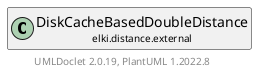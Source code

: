@startuml
    remove .*\.(Instance|Par|Parameterizer|Factory)$
    set namespaceSeparator none
    hide empty fields
    hide empty methods

    class "<size:14>DiskCacheBasedDoubleDistance.Par\n<size:10>elki.distance.external" as elki.distance.external.DiskCacheBasedDoubleDistance.Par [[DiskCacheBasedDoubleDistance.Par.html]] {
        {static} +MATRIX_ID: OptionID
        #cache: OnDiskUpperTriangleMatrix
        +configure(Parameterization): void
        +make(): DiskCacheBasedDoubleDistance
    }

    interface "<size:14>Parameterizer\n<size:10>elki.utilities.optionhandling" as elki.utilities.optionhandling.Parameterizer [[../../utilities/optionhandling/Parameterizer.html]] {
        {abstract} +make(): Object
    }
    class "<size:14>DiskCacheBasedDoubleDistance\n<size:10>elki.distance.external" as elki.distance.external.DiskCacheBasedDoubleDistance [[DiskCacheBasedDoubleDistance.html]]

    elki.utilities.optionhandling.Parameterizer <|.. elki.distance.external.DiskCacheBasedDoubleDistance.Par
    elki.distance.external.DiskCacheBasedDoubleDistance +-- elki.distance.external.DiskCacheBasedDoubleDistance.Par

    center footer UMLDoclet 2.0.19, PlantUML 1.2022.8
@enduml
